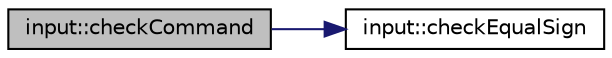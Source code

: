 digraph "input::checkCommand"
{
 // LATEX_PDF_SIZE
  edge [fontname="Helvetica",fontsize="10",labelfontname="Helvetica",labelfontsize="10"];
  node [fontname="Helvetica",fontsize="10",shape=record];
  rankdir="LR";
  Node1 [label="input::checkCommand",height=0.2,width=0.4,color="black", fillcolor="grey75", style="filled", fontcolor="black",tooltip="check if command array has exactly 3 elements"];
  Node1 -> Node2 [color="midnightblue",fontsize="10",style="solid",fontname="Helvetica"];
  Node2 [label="input::checkEqualSign",height=0.2,width=0.4,color="black", fillcolor="white", style="filled",URL="$namespaceinput.html#a586caa23c32d86459177222a3b5d53fe",tooltip="check if parameter is \"=\""];
}
